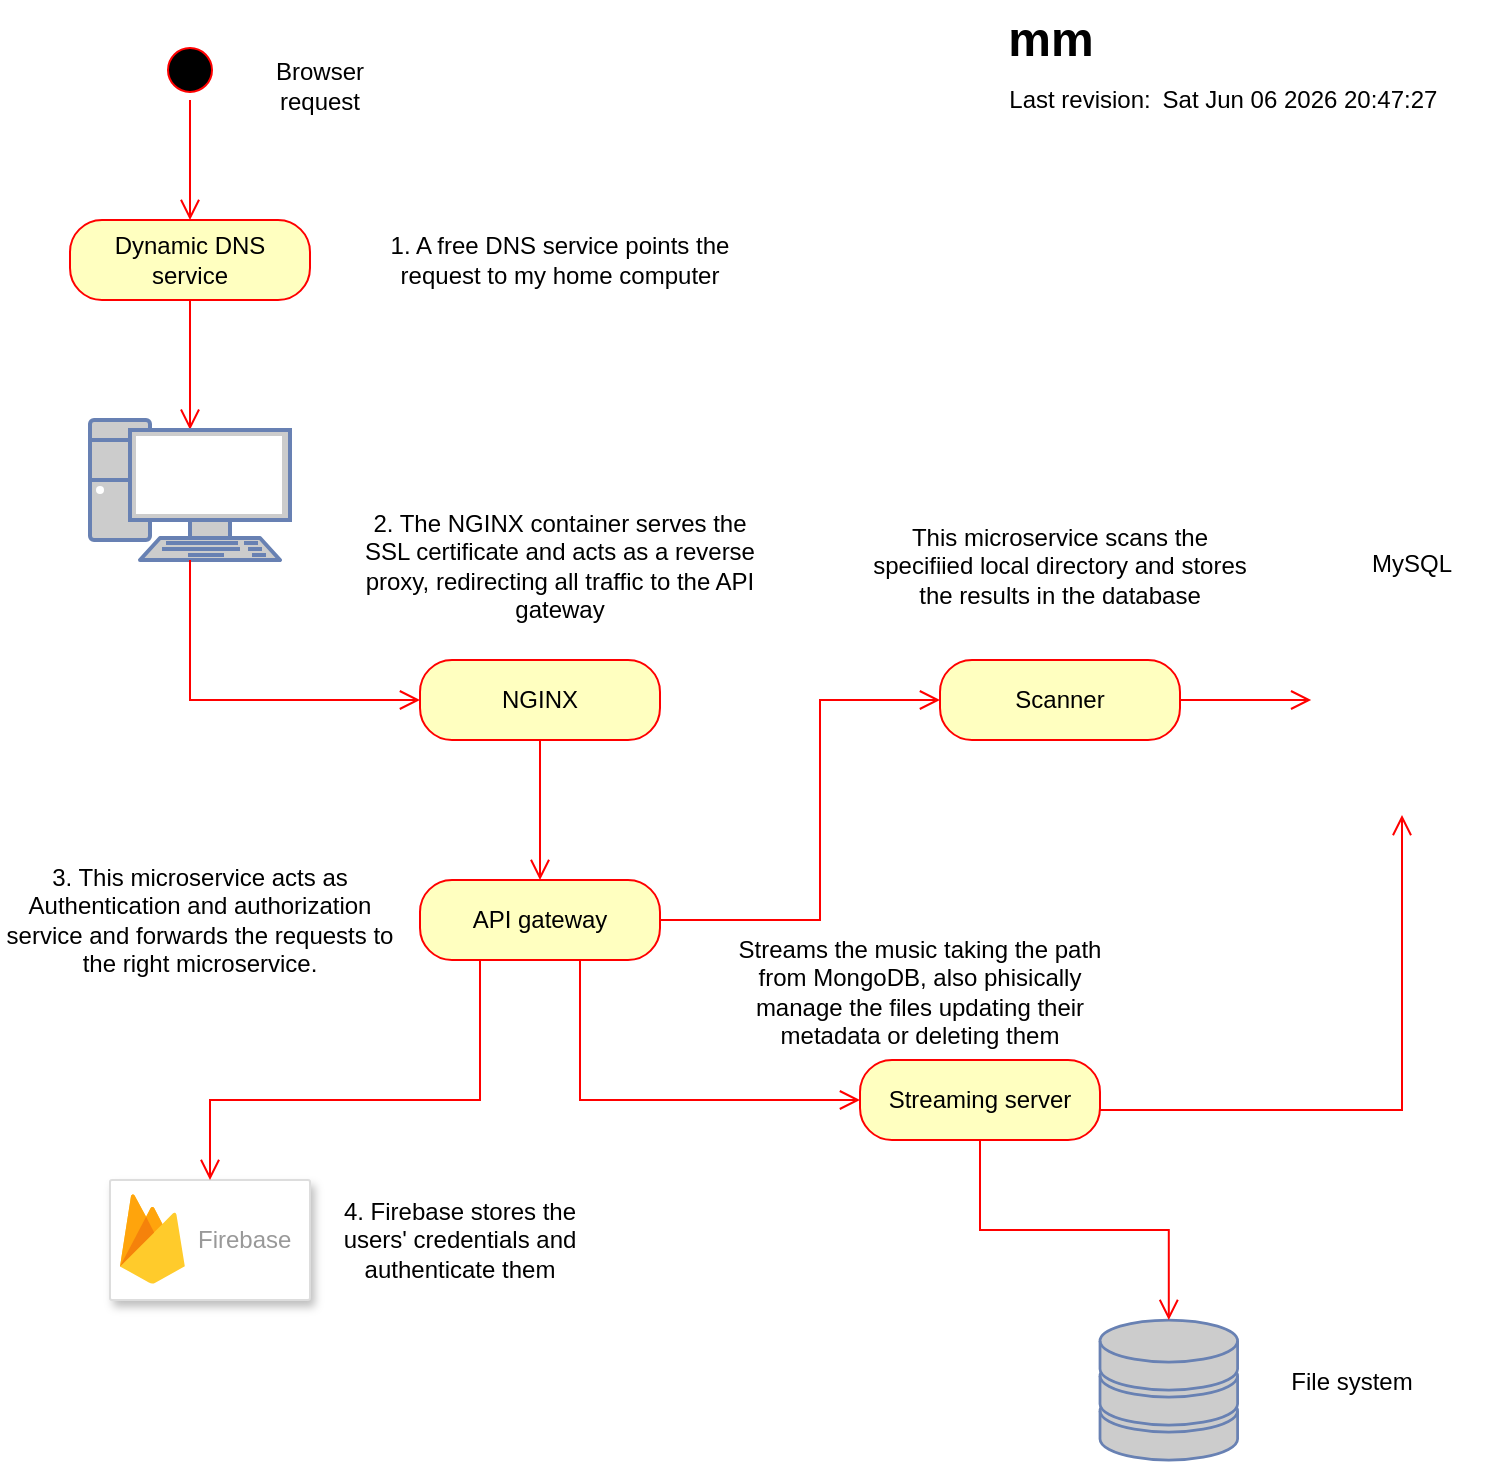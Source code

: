 <mxfile version="17.4.0" type="github">
  <diagram id="-BeOE3z5FSx-3IIOWKUC" name="Page-1">
    <mxGraphModel dx="1348" dy="773" grid="1" gridSize="10" guides="1" tooltips="1" connect="1" arrows="1" fold="1" page="1" pageScale="1" pageWidth="827" pageHeight="1169" math="0" shadow="0">
      <root>
        <mxCell id="0" />
        <mxCell id="1" parent="0" />
        <mxCell id="0cYHmkUbdcFgfiggZc-B-1" value="" style="ellipse;html=1;shape=startState;fillColor=#000000;strokeColor=#ff0000;" parent="1" vertex="1">
          <mxGeometry x="110" y="30" width="30" height="30" as="geometry" />
        </mxCell>
        <mxCell id="0cYHmkUbdcFgfiggZc-B-2" value="" style="edgeStyle=orthogonalEdgeStyle;html=1;verticalAlign=bottom;endArrow=open;endSize=8;strokeColor=#ff0000;rounded=0;" parent="1" source="0cYHmkUbdcFgfiggZc-B-1" edge="1">
          <mxGeometry relative="1" as="geometry">
            <mxPoint x="125" y="120" as="targetPoint" />
          </mxGeometry>
        </mxCell>
        <mxCell id="0cYHmkUbdcFgfiggZc-B-3" value="Dynamic DNS &lt;br&gt;service" style="rounded=1;whiteSpace=wrap;html=1;arcSize=40;fontColor=#000000;fillColor=#ffffc0;strokeColor=#ff0000;" parent="1" vertex="1">
          <mxGeometry x="65" y="120" width="120" height="40" as="geometry" />
        </mxCell>
        <mxCell id="0cYHmkUbdcFgfiggZc-B-4" value="" style="edgeStyle=orthogonalEdgeStyle;html=1;verticalAlign=bottom;endArrow=open;endSize=8;strokeColor=#ff0000;rounded=0;entryX=0.5;entryY=0.07;entryDx=0;entryDy=0;entryPerimeter=0;" parent="1" source="0cYHmkUbdcFgfiggZc-B-3" target="0cYHmkUbdcFgfiggZc-B-11" edge="1">
          <mxGeometry relative="1" as="geometry">
            <mxPoint x="125" y="220" as="targetPoint" />
          </mxGeometry>
        </mxCell>
        <mxCell id="0cYHmkUbdcFgfiggZc-B-5" value="mm" style="text;strokeColor=none;fillColor=none;html=1;fontSize=24;fontStyle=1;verticalAlign=middle;align=center;" parent="1" vertex="1">
          <mxGeometry x="520" y="10" width="70" height="40" as="geometry" />
        </mxCell>
        <UserObject label="Last revision:" placeholders="1" name="Variable" id="0cYHmkUbdcFgfiggZc-B-6">
          <mxCell style="text;html=1;strokeColor=none;fillColor=none;align=center;verticalAlign=middle;whiteSpace=wrap;overflow=hidden;" parent="1" vertex="1">
            <mxGeometry x="530" y="50" width="80" height="20" as="geometry" />
          </mxCell>
        </UserObject>
        <UserObject label="%date{ddd mmm dd yyyy HH:MM:ss}%" placeholders="1" id="0cYHmkUbdcFgfiggZc-B-7">
          <mxCell style="text;html=1;strokeColor=none;fillColor=none;align=center;verticalAlign=middle;whiteSpace=wrap;overflow=hidden;" parent="1" vertex="1">
            <mxGeometry x="600" y="50" width="160" height="20" as="geometry" />
          </mxCell>
        </UserObject>
        <UserObject label="Browser request" placeholders="1" name="Variable" id="0cYHmkUbdcFgfiggZc-B-8">
          <mxCell style="text;html=1;strokeColor=none;fillColor=none;align=center;verticalAlign=middle;whiteSpace=wrap;overflow=hidden;" parent="1" vertex="1">
            <mxGeometry x="150" y="35" width="80" height="35" as="geometry" />
          </mxCell>
        </UserObject>
        <UserObject label="1. A free DNS service points the request to my home computer" placeholders="1" name="Variable" id="0cYHmkUbdcFgfiggZc-B-10">
          <mxCell style="text;html=1;strokeColor=none;fillColor=none;align=center;verticalAlign=middle;whiteSpace=wrap;overflow=hidden;" parent="1" vertex="1">
            <mxGeometry x="210" y="122.5" width="200" height="35" as="geometry" />
          </mxCell>
        </UserObject>
        <mxCell id="0cYHmkUbdcFgfiggZc-B-11" value="" style="fontColor=#0066CC;verticalAlign=top;verticalLabelPosition=bottom;labelPosition=center;align=center;html=1;outlineConnect=0;fillColor=#CCCCCC;strokeColor=#6881B3;gradientColor=none;gradientDirection=north;strokeWidth=2;shape=mxgraph.networks.pc;" parent="1" vertex="1">
          <mxGeometry x="75" y="220" width="100" height="70" as="geometry" />
        </mxCell>
        <mxCell id="0cYHmkUbdcFgfiggZc-B-12" value="" style="edgeStyle=orthogonalEdgeStyle;html=1;verticalAlign=bottom;endArrow=open;endSize=8;strokeColor=#ff0000;rounded=0;" parent="1" source="0cYHmkUbdcFgfiggZc-B-11" edge="1">
          <mxGeometry relative="1" as="geometry">
            <mxPoint x="240" y="360" as="targetPoint" />
            <mxPoint x="124.5" y="290" as="sourcePoint" />
            <Array as="points">
              <mxPoint x="125" y="360" />
            </Array>
          </mxGeometry>
        </mxCell>
        <mxCell id="0cYHmkUbdcFgfiggZc-B-13" value="NGINX" style="rounded=1;whiteSpace=wrap;html=1;arcSize=40;fontColor=#000000;fillColor=#ffffc0;strokeColor=#ff0000;" parent="1" vertex="1">
          <mxGeometry x="240" y="340" width="120" height="40" as="geometry" />
        </mxCell>
        <UserObject label="2. The NGINX container serves the SSL certificate and acts as a reverse proxy, redirecting all traffic to the API gateway" placeholders="1" name="Variable" id="0cYHmkUbdcFgfiggZc-B-14">
          <mxCell style="text;html=1;strokeColor=none;fillColor=none;align=center;verticalAlign=middle;whiteSpace=wrap;overflow=hidden;" parent="1" vertex="1">
            <mxGeometry x="210" y="260" width="200" height="65" as="geometry" />
          </mxCell>
        </UserObject>
        <mxCell id="0cYHmkUbdcFgfiggZc-B-15" value="" style="edgeStyle=orthogonalEdgeStyle;html=1;verticalAlign=bottom;endArrow=open;endSize=8;strokeColor=#ff0000;rounded=0;entryX=0.5;entryY=0;entryDx=0;entryDy=0;" parent="1" source="0cYHmkUbdcFgfiggZc-B-13" target="0cYHmkUbdcFgfiggZc-B-16" edge="1">
          <mxGeometry relative="1" as="geometry">
            <mxPoint x="299.5" y="444.9" as="targetPoint" />
            <mxPoint x="299.5" y="380" as="sourcePoint" />
          </mxGeometry>
        </mxCell>
        <mxCell id="0cYHmkUbdcFgfiggZc-B-16" value="API gateway" style="rounded=1;whiteSpace=wrap;html=1;arcSize=40;fontColor=#000000;fillColor=#ffffc0;strokeColor=#ff0000;" parent="1" vertex="1">
          <mxGeometry x="240" y="450" width="120" height="40" as="geometry" />
        </mxCell>
        <UserObject label="3. This microservice acts as Authentication and authorization service and forwards the requests to the right microservice." placeholders="1" name="Variable" id="0cYHmkUbdcFgfiggZc-B-17">
          <mxCell style="text;html=1;strokeColor=none;fillColor=none;align=center;verticalAlign=middle;whiteSpace=wrap;overflow=hidden;" parent="1" vertex="1">
            <mxGeometry x="30" y="431.25" width="200" height="77.5" as="geometry" />
          </mxCell>
        </UserObject>
        <mxCell id="0cYHmkUbdcFgfiggZc-B-18" value="Scanner" style="rounded=1;whiteSpace=wrap;html=1;arcSize=40;fontColor=#000000;fillColor=#ffffc0;strokeColor=#ff0000;" parent="1" vertex="1">
          <mxGeometry x="500" y="340" width="120" height="40" as="geometry" />
        </mxCell>
        <mxCell id="0cYHmkUbdcFgfiggZc-B-20" value="" style="edgeStyle=orthogonalEdgeStyle;html=1;verticalAlign=bottom;endArrow=open;endSize=8;strokeColor=#ff0000;rounded=0;entryX=0;entryY=0.5;entryDx=0;entryDy=0;exitX=1;exitY=0.5;exitDx=0;exitDy=0;" parent="1" source="0cYHmkUbdcFgfiggZc-B-16" target="0cYHmkUbdcFgfiggZc-B-18" edge="1">
          <mxGeometry relative="1" as="geometry">
            <mxPoint x="480" y="570" as="targetPoint" />
            <mxPoint x="480" y="500" as="sourcePoint" />
            <Array as="points">
              <mxPoint x="440" y="470" />
              <mxPoint x="440" y="360" />
            </Array>
          </mxGeometry>
        </mxCell>
        <UserObject label="This microservice scans the specifiied local directory and stores the results in the database" placeholders="1" name="Variable" id="0cYHmkUbdcFgfiggZc-B-21">
          <mxCell style="text;html=1;strokeColor=none;fillColor=none;align=center;verticalAlign=middle;whiteSpace=wrap;overflow=hidden;" parent="1" vertex="1">
            <mxGeometry x="460" y="253.75" width="200" height="77.5" as="geometry" />
          </mxCell>
        </UserObject>
        <mxCell id="0cYHmkUbdcFgfiggZc-B-23" value="" style="edgeStyle=orthogonalEdgeStyle;html=1;verticalAlign=bottom;endArrow=open;endSize=8;strokeColor=#ff0000;rounded=0;exitX=1;exitY=0.5;exitDx=0;exitDy=0;" parent="1" source="0cYHmkUbdcFgfiggZc-B-18" edge="1">
          <mxGeometry relative="1" as="geometry">
            <mxPoint x="685.6" y="360" as="targetPoint" />
            <mxPoint x="630" y="359.5" as="sourcePoint" />
            <Array as="points" />
          </mxGeometry>
        </mxCell>
        <UserObject label="MySQL" placeholders="1" name="Variable" id="0cYHmkUbdcFgfiggZc-B-25">
          <mxCell style="text;html=1;strokeColor=none;fillColor=none;align=center;verticalAlign=middle;whiteSpace=wrap;overflow=hidden;" parent="1" vertex="1">
            <mxGeometry x="691.38" y="271.87" width="90" height="41.25" as="geometry" />
          </mxCell>
        </UserObject>
        <mxCell id="0cYHmkUbdcFgfiggZc-B-26" value="Streaming server" style="rounded=1;whiteSpace=wrap;html=1;arcSize=40;fontColor=#000000;fillColor=#ffffc0;strokeColor=#ff0000;" parent="1" vertex="1">
          <mxGeometry x="460" y="540" width="120" height="40" as="geometry" />
        </mxCell>
        <mxCell id="0cYHmkUbdcFgfiggZc-B-27" value="" style="edgeStyle=orthogonalEdgeStyle;html=1;verticalAlign=bottom;endArrow=open;endSize=8;strokeColor=#ff0000;rounded=0;entryX=0;entryY=0.5;entryDx=0;entryDy=0;exitX=0.5;exitY=1;exitDx=0;exitDy=0;" parent="1" source="0cYHmkUbdcFgfiggZc-B-16" target="0cYHmkUbdcFgfiggZc-B-26" edge="1">
          <mxGeometry relative="1" as="geometry">
            <mxPoint x="299.5" y="600" as="targetPoint" />
            <mxPoint x="299.5" y="530" as="sourcePoint" />
            <Array as="points">
              <mxPoint x="320" y="490" />
              <mxPoint x="320" y="560" />
            </Array>
          </mxGeometry>
        </mxCell>
        <mxCell id="0cYHmkUbdcFgfiggZc-B-28" value="" style="edgeStyle=orthogonalEdgeStyle;html=1;verticalAlign=bottom;endArrow=open;endSize=8;strokeColor=#ff0000;rounded=0;exitX=1;exitY=0.5;exitDx=0;exitDy=0;" parent="1" source="0cYHmkUbdcFgfiggZc-B-26" target="Q14JiuCbxcerGb3eglXE-1" edge="1">
          <mxGeometry relative="1" as="geometry">
            <mxPoint x="706" y="403.1" as="targetPoint" />
            <mxPoint x="636.2" y="610" as="sourcePoint" />
            <Array as="points">
              <mxPoint x="731" y="565" />
            </Array>
          </mxGeometry>
        </mxCell>
        <mxCell id="0cYHmkUbdcFgfiggZc-B-29" value="" style="fontColor=#0066CC;verticalAlign=top;verticalLabelPosition=bottom;labelPosition=center;align=center;html=1;outlineConnect=0;fillColor=#CCCCCC;strokeColor=#6881B3;gradientColor=none;gradientDirection=north;strokeWidth=2;shape=mxgraph.networks.storage;" parent="1" vertex="1">
          <mxGeometry x="580" y="670" width="68.8" height="70" as="geometry" />
        </mxCell>
        <mxCell id="0cYHmkUbdcFgfiggZc-B-30" value="" style="edgeStyle=orthogonalEdgeStyle;html=1;verticalAlign=bottom;endArrow=open;endSize=8;strokeColor=#ff0000;rounded=0;entryX=0.5;entryY=0;entryDx=0;entryDy=0;exitX=0.5;exitY=1;exitDx=0;exitDy=0;entryPerimeter=0;" parent="1" source="0cYHmkUbdcFgfiggZc-B-26" target="0cYHmkUbdcFgfiggZc-B-29" edge="1">
          <mxGeometry relative="1" as="geometry">
            <mxPoint x="440" y="765" as="targetPoint" />
            <mxPoint x="310" y="690" as="sourcePoint" />
          </mxGeometry>
        </mxCell>
        <UserObject label="File system" placeholders="1" name="Variable" id="0cYHmkUbdcFgfiggZc-B-31">
          <mxCell style="text;html=1;strokeColor=none;fillColor=none;align=center;verticalAlign=middle;whiteSpace=wrap;overflow=hidden;" parent="1" vertex="1">
            <mxGeometry x="661.2" y="680" width="90" height="41.25" as="geometry" />
          </mxCell>
        </UserObject>
        <UserObject label="Streams the music taking the path from MongoDB, also phisically manage the files updating their metadata or deleting them" placeholders="1" name="Variable" id="0cYHmkUbdcFgfiggZc-B-32">
          <mxCell style="text;html=1;strokeColor=none;fillColor=none;align=center;verticalAlign=middle;whiteSpace=wrap;overflow=hidden;" parent="1" vertex="1">
            <mxGeometry x="390" y="467.5" width="200" height="77.5" as="geometry" />
          </mxCell>
        </UserObject>
        <mxCell id="Q14JiuCbxcerGb3eglXE-1" value="" style="shape=image;imageAspect=0;aspect=fixed;verticalLabelPosition=bottom;verticalAlign=top;image=https://upload.wikimedia.org/wikipedia/commons/b/b2/Database-mysql.svg;" vertex="1" parent="1">
          <mxGeometry x="695.69" y="302.5" width="81.38" height="115" as="geometry" />
        </mxCell>
        <mxCell id="Q14JiuCbxcerGb3eglXE-2" value="" style="strokeColor=#dddddd;shadow=1;strokeWidth=1;rounded=1;absoluteArcSize=1;arcSize=2;" vertex="1" parent="1">
          <mxGeometry x="85" y="600" width="100" height="60" as="geometry" />
        </mxCell>
        <mxCell id="Q14JiuCbxcerGb3eglXE-3" value="Firebase" style="sketch=0;dashed=0;connectable=0;html=1;fillColor=#5184F3;strokeColor=none;shape=mxgraph.gcp2.firebase;part=1;labelPosition=right;verticalLabelPosition=middle;align=left;verticalAlign=middle;spacingLeft=5;fontColor=#999999;fontSize=12;" vertex="1" parent="Q14JiuCbxcerGb3eglXE-2">
          <mxGeometry width="32.4" height="45" relative="1" as="geometry">
            <mxPoint x="5" y="7" as="offset" />
          </mxGeometry>
        </mxCell>
        <mxCell id="Q14JiuCbxcerGb3eglXE-4" value="" style="edgeStyle=orthogonalEdgeStyle;html=1;verticalAlign=bottom;endArrow=open;endSize=8;strokeColor=#ff0000;rounded=0;entryX=0.5;entryY=0;entryDx=0;entryDy=0;exitX=0.25;exitY=1;exitDx=0;exitDy=0;" edge="1" parent="1" source="0cYHmkUbdcFgfiggZc-B-16" target="Q14JiuCbxcerGb3eglXE-2">
          <mxGeometry relative="1" as="geometry">
            <mxPoint x="270" y="622" as="targetPoint" />
            <mxPoint x="140" y="547" as="sourcePoint" />
            <Array as="points">
              <mxPoint x="270" y="560" />
              <mxPoint x="135" y="560" />
            </Array>
          </mxGeometry>
        </mxCell>
        <UserObject label="4. Firebase stores the users&#39; credentials and authenticate them" placeholders="1" name="Variable" id="Q14JiuCbxcerGb3eglXE-5">
          <mxCell style="text;html=1;strokeColor=none;fillColor=none;align=center;verticalAlign=middle;whiteSpace=wrap;overflow=hidden;" vertex="1" parent="1">
            <mxGeometry x="190" y="591.25" width="140" height="77.5" as="geometry" />
          </mxCell>
        </UserObject>
      </root>
    </mxGraphModel>
  </diagram>
</mxfile>
